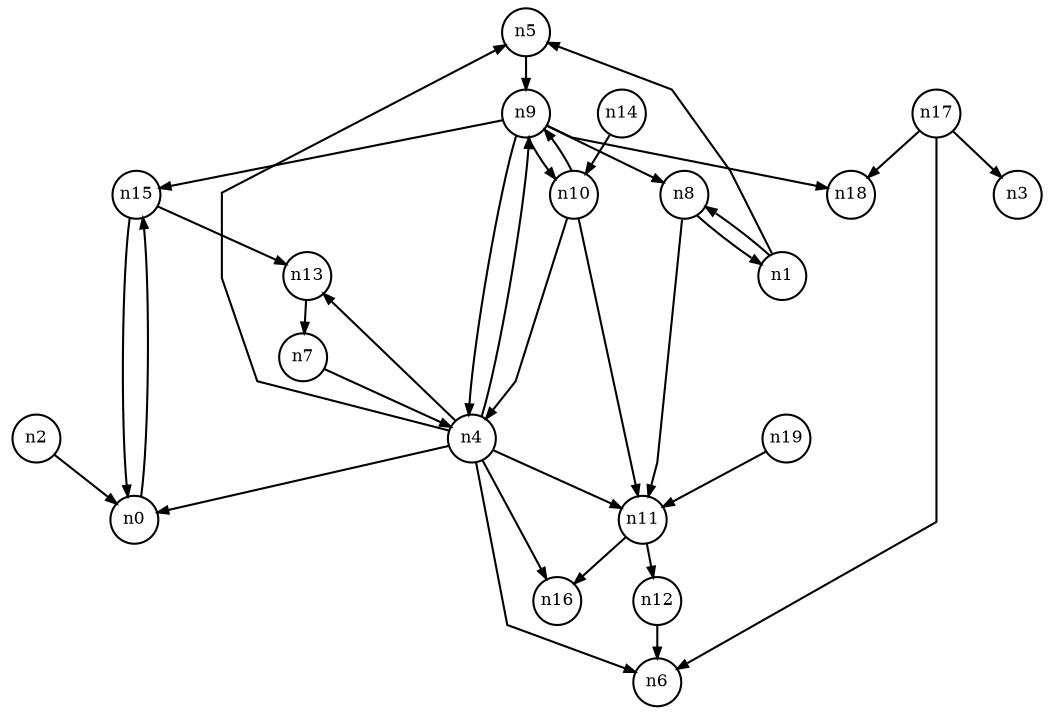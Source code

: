 digraph G{
splines=polyline;
ranksep=0.22;
nodesep=0.22;
nodesize=0.16;
fontsize=8
edge [arrowsize=0.5]
node [fontsize=8 shape=circle width=0.32 fixedsize=shape];

n5 -> n9
n1 -> n5
n1 -> n8
n0 -> n15
n2 -> n0
n4 -> n0
n4 -> n5
n4 -> n6
n4 -> n11
n4 -> n13
n4 -> n16
n4 -> n9
n11 -> n12
n11 -> n16
n13 -> n7
n7 -> n4
n8 -> n1
n8 -> n11
n9 -> n4
n9 -> n8
n9 -> n10
n9 -> n15
n9 -> n18
n10 -> n4
n10 -> n11
n10 -> n9
n15 -> n0
n15 -> n13
n12 -> n6
n14 -> n10
n17 -> n3
n17 -> n6
n17 -> n18
n19 -> n11
}

